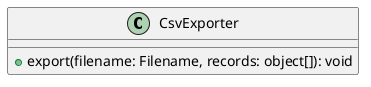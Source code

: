 @startuml

class CsvExporter {
    + export(filename: Filename, records: object[]): void
}

@enduml

@startuml(id=PARTICIPANT)
participant CsvExporter
@enduml